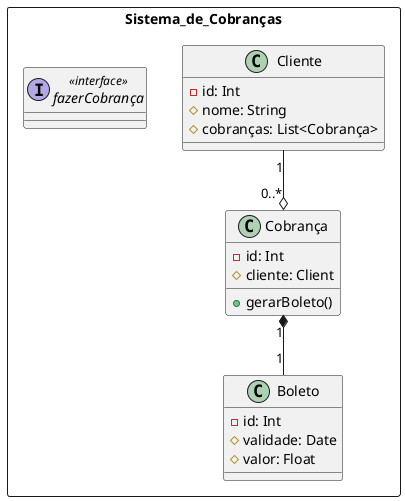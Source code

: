 @startuml sisDeCobrança
  package Sistema_de_Cobranças <<rectangle>> {

    class Cliente {
      - id: Int
      # nome: String
      # cobranças: List<Cobrança>
    }

    class Cobrança {
      - id: Int
      # cliente: Client
      + gerarBoleto()
      
    }

    class Boleto {
      - id: Int
      # validade: Date
      # valor: Float
    }

    Cliente "1" --o "0..*" Cobrança
    Cobrança "1" *-- "1" Boleto

    interface fazerCobrança <<interface>> {
    }
  }
@enduml